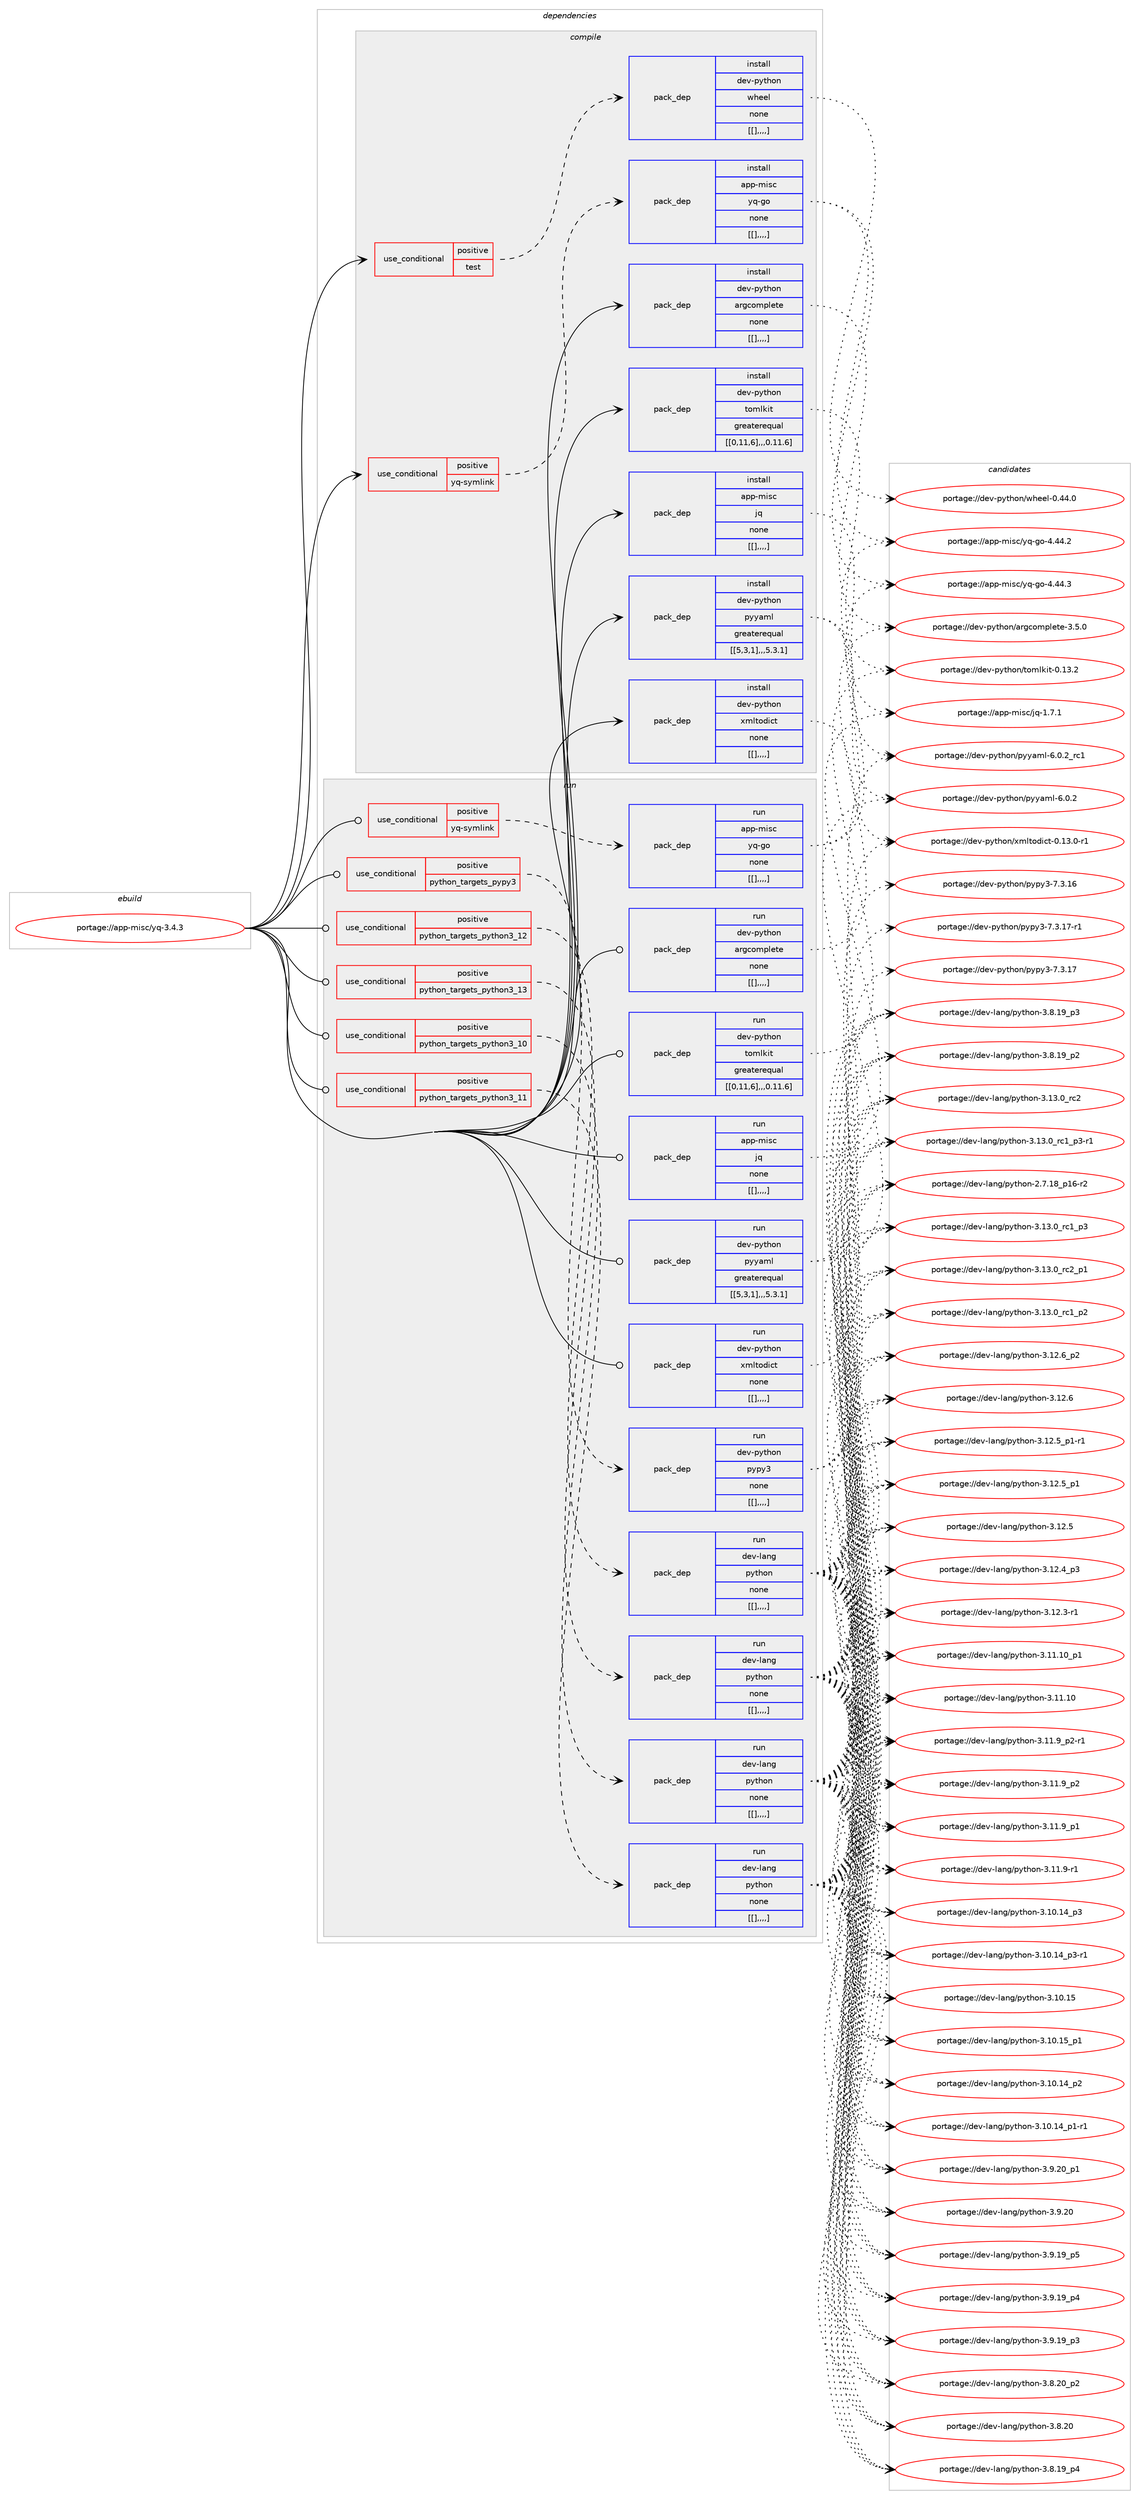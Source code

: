 digraph prolog {

# *************
# Graph options
# *************

newrank=true;
concentrate=true;
compound=true;
graph [rankdir=LR,fontname=Helvetica,fontsize=10,ranksep=1.5];#, ranksep=2.5, nodesep=0.2];
edge  [arrowhead=vee];
node  [fontname=Helvetica,fontsize=10];

# **********
# The ebuild
# **********

subgraph cluster_leftcol {
color=gray;
label=<<i>ebuild</i>>;
id [label="portage://app-misc/yq-3.4.3", color=red, width=4, href="../app-misc/yq-3.4.3.svg"];
}

# ****************
# The dependencies
# ****************

subgraph cluster_midcol {
color=gray;
label=<<i>dependencies</i>>;
subgraph cluster_compile {
fillcolor="#eeeeee";
style=filled;
label=<<i>compile</i>>;
subgraph cond13272 {
dependency45306 [label=<<TABLE BORDER="0" CELLBORDER="1" CELLSPACING="0" CELLPADDING="4"><TR><TD ROWSPAN="3" CELLPADDING="10">use_conditional</TD></TR><TR><TD>positive</TD></TR><TR><TD>test</TD></TR></TABLE>>, shape=none, color=red];
subgraph pack31626 {
dependency45307 [label=<<TABLE BORDER="0" CELLBORDER="1" CELLSPACING="0" CELLPADDING="4" WIDTH="220"><TR><TD ROWSPAN="6" CELLPADDING="30">pack_dep</TD></TR><TR><TD WIDTH="110">install</TD></TR><TR><TD>dev-python</TD></TR><TR><TD>wheel</TD></TR><TR><TD>none</TD></TR><TR><TD>[[],,,,]</TD></TR></TABLE>>, shape=none, color=blue];
}
dependency45306:e -> dependency45307:w [weight=20,style="dashed",arrowhead="vee"];
}
id:e -> dependency45306:w [weight=20,style="solid",arrowhead="vee"];
subgraph cond13273 {
dependency45308 [label=<<TABLE BORDER="0" CELLBORDER="1" CELLSPACING="0" CELLPADDING="4"><TR><TD ROWSPAN="3" CELLPADDING="10">use_conditional</TD></TR><TR><TD>positive</TD></TR><TR><TD>yq-symlink</TD></TR></TABLE>>, shape=none, color=red];
subgraph pack31627 {
dependency45309 [label=<<TABLE BORDER="0" CELLBORDER="1" CELLSPACING="0" CELLPADDING="4" WIDTH="220"><TR><TD ROWSPAN="6" CELLPADDING="30">pack_dep</TD></TR><TR><TD WIDTH="110">install</TD></TR><TR><TD>app-misc</TD></TR><TR><TD>yq-go</TD></TR><TR><TD>none</TD></TR><TR><TD>[[],,,,]</TD></TR></TABLE>>, shape=none, color=blue];
}
dependency45308:e -> dependency45309:w [weight=20,style="dashed",arrowhead="vee"];
}
id:e -> dependency45308:w [weight=20,style="solid",arrowhead="vee"];
subgraph pack31628 {
dependency45310 [label=<<TABLE BORDER="0" CELLBORDER="1" CELLSPACING="0" CELLPADDING="4" WIDTH="220"><TR><TD ROWSPAN="6" CELLPADDING="30">pack_dep</TD></TR><TR><TD WIDTH="110">install</TD></TR><TR><TD>app-misc</TD></TR><TR><TD>jq</TD></TR><TR><TD>none</TD></TR><TR><TD>[[],,,,]</TD></TR></TABLE>>, shape=none, color=blue];
}
id:e -> dependency45310:w [weight=20,style="solid",arrowhead="vee"];
subgraph pack31629 {
dependency45311 [label=<<TABLE BORDER="0" CELLBORDER="1" CELLSPACING="0" CELLPADDING="4" WIDTH="220"><TR><TD ROWSPAN="6" CELLPADDING="30">pack_dep</TD></TR><TR><TD WIDTH="110">install</TD></TR><TR><TD>dev-python</TD></TR><TR><TD>argcomplete</TD></TR><TR><TD>none</TD></TR><TR><TD>[[],,,,]</TD></TR></TABLE>>, shape=none, color=blue];
}
id:e -> dependency45311:w [weight=20,style="solid",arrowhead="vee"];
subgraph pack31630 {
dependency45312 [label=<<TABLE BORDER="0" CELLBORDER="1" CELLSPACING="0" CELLPADDING="4" WIDTH="220"><TR><TD ROWSPAN="6" CELLPADDING="30">pack_dep</TD></TR><TR><TD WIDTH="110">install</TD></TR><TR><TD>dev-python</TD></TR><TR><TD>pyyaml</TD></TR><TR><TD>greaterequal</TD></TR><TR><TD>[[5,3,1],,,5.3.1]</TD></TR></TABLE>>, shape=none, color=blue];
}
id:e -> dependency45312:w [weight=20,style="solid",arrowhead="vee"];
subgraph pack31631 {
dependency45313 [label=<<TABLE BORDER="0" CELLBORDER="1" CELLSPACING="0" CELLPADDING="4" WIDTH="220"><TR><TD ROWSPAN="6" CELLPADDING="30">pack_dep</TD></TR><TR><TD WIDTH="110">install</TD></TR><TR><TD>dev-python</TD></TR><TR><TD>tomlkit</TD></TR><TR><TD>greaterequal</TD></TR><TR><TD>[[0,11,6],,,0.11.6]</TD></TR></TABLE>>, shape=none, color=blue];
}
id:e -> dependency45313:w [weight=20,style="solid",arrowhead="vee"];
subgraph pack31632 {
dependency45314 [label=<<TABLE BORDER="0" CELLBORDER="1" CELLSPACING="0" CELLPADDING="4" WIDTH="220"><TR><TD ROWSPAN="6" CELLPADDING="30">pack_dep</TD></TR><TR><TD WIDTH="110">install</TD></TR><TR><TD>dev-python</TD></TR><TR><TD>xmltodict</TD></TR><TR><TD>none</TD></TR><TR><TD>[[],,,,]</TD></TR></TABLE>>, shape=none, color=blue];
}
id:e -> dependency45314:w [weight=20,style="solid",arrowhead="vee"];
}
subgraph cluster_compileandrun {
fillcolor="#eeeeee";
style=filled;
label=<<i>compile and run</i>>;
}
subgraph cluster_run {
fillcolor="#eeeeee";
style=filled;
label=<<i>run</i>>;
subgraph cond13274 {
dependency45315 [label=<<TABLE BORDER="0" CELLBORDER="1" CELLSPACING="0" CELLPADDING="4"><TR><TD ROWSPAN="3" CELLPADDING="10">use_conditional</TD></TR><TR><TD>positive</TD></TR><TR><TD>python_targets_pypy3</TD></TR></TABLE>>, shape=none, color=red];
subgraph pack31633 {
dependency45316 [label=<<TABLE BORDER="0" CELLBORDER="1" CELLSPACING="0" CELLPADDING="4" WIDTH="220"><TR><TD ROWSPAN="6" CELLPADDING="30">pack_dep</TD></TR><TR><TD WIDTH="110">run</TD></TR><TR><TD>dev-python</TD></TR><TR><TD>pypy3</TD></TR><TR><TD>none</TD></TR><TR><TD>[[],,,,]</TD></TR></TABLE>>, shape=none, color=blue];
}
dependency45315:e -> dependency45316:w [weight=20,style="dashed",arrowhead="vee"];
}
id:e -> dependency45315:w [weight=20,style="solid",arrowhead="odot"];
subgraph cond13275 {
dependency45317 [label=<<TABLE BORDER="0" CELLBORDER="1" CELLSPACING="0" CELLPADDING="4"><TR><TD ROWSPAN="3" CELLPADDING="10">use_conditional</TD></TR><TR><TD>positive</TD></TR><TR><TD>python_targets_python3_10</TD></TR></TABLE>>, shape=none, color=red];
subgraph pack31634 {
dependency45318 [label=<<TABLE BORDER="0" CELLBORDER="1" CELLSPACING="0" CELLPADDING="4" WIDTH="220"><TR><TD ROWSPAN="6" CELLPADDING="30">pack_dep</TD></TR><TR><TD WIDTH="110">run</TD></TR><TR><TD>dev-lang</TD></TR><TR><TD>python</TD></TR><TR><TD>none</TD></TR><TR><TD>[[],,,,]</TD></TR></TABLE>>, shape=none, color=blue];
}
dependency45317:e -> dependency45318:w [weight=20,style="dashed",arrowhead="vee"];
}
id:e -> dependency45317:w [weight=20,style="solid",arrowhead="odot"];
subgraph cond13276 {
dependency45319 [label=<<TABLE BORDER="0" CELLBORDER="1" CELLSPACING="0" CELLPADDING="4"><TR><TD ROWSPAN="3" CELLPADDING="10">use_conditional</TD></TR><TR><TD>positive</TD></TR><TR><TD>python_targets_python3_11</TD></TR></TABLE>>, shape=none, color=red];
subgraph pack31635 {
dependency45320 [label=<<TABLE BORDER="0" CELLBORDER="1" CELLSPACING="0" CELLPADDING="4" WIDTH="220"><TR><TD ROWSPAN="6" CELLPADDING="30">pack_dep</TD></TR><TR><TD WIDTH="110">run</TD></TR><TR><TD>dev-lang</TD></TR><TR><TD>python</TD></TR><TR><TD>none</TD></TR><TR><TD>[[],,,,]</TD></TR></TABLE>>, shape=none, color=blue];
}
dependency45319:e -> dependency45320:w [weight=20,style="dashed",arrowhead="vee"];
}
id:e -> dependency45319:w [weight=20,style="solid",arrowhead="odot"];
subgraph cond13277 {
dependency45321 [label=<<TABLE BORDER="0" CELLBORDER="1" CELLSPACING="0" CELLPADDING="4"><TR><TD ROWSPAN="3" CELLPADDING="10">use_conditional</TD></TR><TR><TD>positive</TD></TR><TR><TD>python_targets_python3_12</TD></TR></TABLE>>, shape=none, color=red];
subgraph pack31636 {
dependency45322 [label=<<TABLE BORDER="0" CELLBORDER="1" CELLSPACING="0" CELLPADDING="4" WIDTH="220"><TR><TD ROWSPAN="6" CELLPADDING="30">pack_dep</TD></TR><TR><TD WIDTH="110">run</TD></TR><TR><TD>dev-lang</TD></TR><TR><TD>python</TD></TR><TR><TD>none</TD></TR><TR><TD>[[],,,,]</TD></TR></TABLE>>, shape=none, color=blue];
}
dependency45321:e -> dependency45322:w [weight=20,style="dashed",arrowhead="vee"];
}
id:e -> dependency45321:w [weight=20,style="solid",arrowhead="odot"];
subgraph cond13278 {
dependency45323 [label=<<TABLE BORDER="0" CELLBORDER="1" CELLSPACING="0" CELLPADDING="4"><TR><TD ROWSPAN="3" CELLPADDING="10">use_conditional</TD></TR><TR><TD>positive</TD></TR><TR><TD>python_targets_python3_13</TD></TR></TABLE>>, shape=none, color=red];
subgraph pack31637 {
dependency45324 [label=<<TABLE BORDER="0" CELLBORDER="1" CELLSPACING="0" CELLPADDING="4" WIDTH="220"><TR><TD ROWSPAN="6" CELLPADDING="30">pack_dep</TD></TR><TR><TD WIDTH="110">run</TD></TR><TR><TD>dev-lang</TD></TR><TR><TD>python</TD></TR><TR><TD>none</TD></TR><TR><TD>[[],,,,]</TD></TR></TABLE>>, shape=none, color=blue];
}
dependency45323:e -> dependency45324:w [weight=20,style="dashed",arrowhead="vee"];
}
id:e -> dependency45323:w [weight=20,style="solid",arrowhead="odot"];
subgraph cond13279 {
dependency45325 [label=<<TABLE BORDER="0" CELLBORDER="1" CELLSPACING="0" CELLPADDING="4"><TR><TD ROWSPAN="3" CELLPADDING="10">use_conditional</TD></TR><TR><TD>positive</TD></TR><TR><TD>yq-symlink</TD></TR></TABLE>>, shape=none, color=red];
subgraph pack31638 {
dependency45326 [label=<<TABLE BORDER="0" CELLBORDER="1" CELLSPACING="0" CELLPADDING="4" WIDTH="220"><TR><TD ROWSPAN="6" CELLPADDING="30">pack_dep</TD></TR><TR><TD WIDTH="110">run</TD></TR><TR><TD>app-misc</TD></TR><TR><TD>yq-go</TD></TR><TR><TD>none</TD></TR><TR><TD>[[],,,,]</TD></TR></TABLE>>, shape=none, color=blue];
}
dependency45325:e -> dependency45326:w [weight=20,style="dashed",arrowhead="vee"];
}
id:e -> dependency45325:w [weight=20,style="solid",arrowhead="odot"];
subgraph pack31639 {
dependency45327 [label=<<TABLE BORDER="0" CELLBORDER="1" CELLSPACING="0" CELLPADDING="4" WIDTH="220"><TR><TD ROWSPAN="6" CELLPADDING="30">pack_dep</TD></TR><TR><TD WIDTH="110">run</TD></TR><TR><TD>app-misc</TD></TR><TR><TD>jq</TD></TR><TR><TD>none</TD></TR><TR><TD>[[],,,,]</TD></TR></TABLE>>, shape=none, color=blue];
}
id:e -> dependency45327:w [weight=20,style="solid",arrowhead="odot"];
subgraph pack31640 {
dependency45328 [label=<<TABLE BORDER="0" CELLBORDER="1" CELLSPACING="0" CELLPADDING="4" WIDTH="220"><TR><TD ROWSPAN="6" CELLPADDING="30">pack_dep</TD></TR><TR><TD WIDTH="110">run</TD></TR><TR><TD>dev-python</TD></TR><TR><TD>argcomplete</TD></TR><TR><TD>none</TD></TR><TR><TD>[[],,,,]</TD></TR></TABLE>>, shape=none, color=blue];
}
id:e -> dependency45328:w [weight=20,style="solid",arrowhead="odot"];
subgraph pack31641 {
dependency45329 [label=<<TABLE BORDER="0" CELLBORDER="1" CELLSPACING="0" CELLPADDING="4" WIDTH="220"><TR><TD ROWSPAN="6" CELLPADDING="30">pack_dep</TD></TR><TR><TD WIDTH="110">run</TD></TR><TR><TD>dev-python</TD></TR><TR><TD>pyyaml</TD></TR><TR><TD>greaterequal</TD></TR><TR><TD>[[5,3,1],,,5.3.1]</TD></TR></TABLE>>, shape=none, color=blue];
}
id:e -> dependency45329:w [weight=20,style="solid",arrowhead="odot"];
subgraph pack31642 {
dependency45330 [label=<<TABLE BORDER="0" CELLBORDER="1" CELLSPACING="0" CELLPADDING="4" WIDTH="220"><TR><TD ROWSPAN="6" CELLPADDING="30">pack_dep</TD></TR><TR><TD WIDTH="110">run</TD></TR><TR><TD>dev-python</TD></TR><TR><TD>tomlkit</TD></TR><TR><TD>greaterequal</TD></TR><TR><TD>[[0,11,6],,,0.11.6]</TD></TR></TABLE>>, shape=none, color=blue];
}
id:e -> dependency45330:w [weight=20,style="solid",arrowhead="odot"];
subgraph pack31643 {
dependency45331 [label=<<TABLE BORDER="0" CELLBORDER="1" CELLSPACING="0" CELLPADDING="4" WIDTH="220"><TR><TD ROWSPAN="6" CELLPADDING="30">pack_dep</TD></TR><TR><TD WIDTH="110">run</TD></TR><TR><TD>dev-python</TD></TR><TR><TD>xmltodict</TD></TR><TR><TD>none</TD></TR><TR><TD>[[],,,,]</TD></TR></TABLE>>, shape=none, color=blue];
}
id:e -> dependency45331:w [weight=20,style="solid",arrowhead="odot"];
}
}

# **************
# The candidates
# **************

subgraph cluster_choices {
rank=same;
color=gray;
label=<<i>candidates</i>>;

subgraph choice31626 {
color=black;
nodesep=1;
choice100101118451121211161041111104711910410110110845484652524648 [label="portage://dev-python/wheel-0.44.0", color=red, width=4,href="../dev-python/wheel-0.44.0.svg"];
dependency45307:e -> choice100101118451121211161041111104711910410110110845484652524648:w [style=dotted,weight="100"];
}
subgraph choice31627 {
color=black;
nodesep=1;
choice971121124510910511599471211134510311145524652524651 [label="portage://app-misc/yq-go-4.44.3", color=red, width=4,href="../app-misc/yq-go-4.44.3.svg"];
choice971121124510910511599471211134510311145524652524650 [label="portage://app-misc/yq-go-4.44.2", color=red, width=4,href="../app-misc/yq-go-4.44.2.svg"];
dependency45309:e -> choice971121124510910511599471211134510311145524652524651:w [style=dotted,weight="100"];
dependency45309:e -> choice971121124510910511599471211134510311145524652524650:w [style=dotted,weight="100"];
}
subgraph choice31628 {
color=black;
nodesep=1;
choice97112112451091051159947106113454946554649 [label="portage://app-misc/jq-1.7.1", color=red, width=4,href="../app-misc/jq-1.7.1.svg"];
dependency45310:e -> choice97112112451091051159947106113454946554649:w [style=dotted,weight="100"];
}
subgraph choice31629 {
color=black;
nodesep=1;
choice10010111845112121116104111110479711410399111109112108101116101455146534648 [label="portage://dev-python/argcomplete-3.5.0", color=red, width=4,href="../dev-python/argcomplete-3.5.0.svg"];
dependency45311:e -> choice10010111845112121116104111110479711410399111109112108101116101455146534648:w [style=dotted,weight="100"];
}
subgraph choice31630 {
color=black;
nodesep=1;
choice100101118451121211161041111104711212112197109108455446484650951149949 [label="portage://dev-python/pyyaml-6.0.2_rc1", color=red, width=4,href="../dev-python/pyyaml-6.0.2_rc1.svg"];
choice100101118451121211161041111104711212112197109108455446484650 [label="portage://dev-python/pyyaml-6.0.2", color=red, width=4,href="../dev-python/pyyaml-6.0.2.svg"];
dependency45312:e -> choice100101118451121211161041111104711212112197109108455446484650951149949:w [style=dotted,weight="100"];
dependency45312:e -> choice100101118451121211161041111104711212112197109108455446484650:w [style=dotted,weight="100"];
}
subgraph choice31631 {
color=black;
nodesep=1;
choice100101118451121211161041111104711611110910810710511645484649514650 [label="portage://dev-python/tomlkit-0.13.2", color=red, width=4,href="../dev-python/tomlkit-0.13.2.svg"];
dependency45313:e -> choice100101118451121211161041111104711611110910810710511645484649514650:w [style=dotted,weight="100"];
}
subgraph choice31632 {
color=black;
nodesep=1;
choice100101118451121211161041111104712010910811611110010599116454846495146484511449 [label="portage://dev-python/xmltodict-0.13.0-r1", color=red, width=4,href="../dev-python/xmltodict-0.13.0-r1.svg"];
dependency45314:e -> choice100101118451121211161041111104712010910811611110010599116454846495146484511449:w [style=dotted,weight="100"];
}
subgraph choice31633 {
color=black;
nodesep=1;
choice100101118451121211161041111104711212111212151455546514649554511449 [label="portage://dev-python/pypy3-7.3.17-r1", color=red, width=4,href="../dev-python/pypy3-7.3.17-r1.svg"];
choice10010111845112121116104111110471121211121215145554651464955 [label="portage://dev-python/pypy3-7.3.17", color=red, width=4,href="../dev-python/pypy3-7.3.17.svg"];
choice10010111845112121116104111110471121211121215145554651464954 [label="portage://dev-python/pypy3-7.3.16", color=red, width=4,href="../dev-python/pypy3-7.3.16.svg"];
dependency45316:e -> choice100101118451121211161041111104711212111212151455546514649554511449:w [style=dotted,weight="100"];
dependency45316:e -> choice10010111845112121116104111110471121211121215145554651464955:w [style=dotted,weight="100"];
dependency45316:e -> choice10010111845112121116104111110471121211121215145554651464954:w [style=dotted,weight="100"];
}
subgraph choice31634 {
color=black;
nodesep=1;
choice100101118451089711010347112121116104111110455146495146489511499509511249 [label="portage://dev-lang/python-3.13.0_rc2_p1", color=red, width=4,href="../dev-lang/python-3.13.0_rc2_p1.svg"];
choice10010111845108971101034711212111610411111045514649514648951149950 [label="portage://dev-lang/python-3.13.0_rc2", color=red, width=4,href="../dev-lang/python-3.13.0_rc2.svg"];
choice1001011184510897110103471121211161041111104551464951464895114994995112514511449 [label="portage://dev-lang/python-3.13.0_rc1_p3-r1", color=red, width=4,href="../dev-lang/python-3.13.0_rc1_p3-r1.svg"];
choice100101118451089711010347112121116104111110455146495146489511499499511251 [label="portage://dev-lang/python-3.13.0_rc1_p3", color=red, width=4,href="../dev-lang/python-3.13.0_rc1_p3.svg"];
choice100101118451089711010347112121116104111110455146495146489511499499511250 [label="portage://dev-lang/python-3.13.0_rc1_p2", color=red, width=4,href="../dev-lang/python-3.13.0_rc1_p2.svg"];
choice100101118451089711010347112121116104111110455146495046549511250 [label="portage://dev-lang/python-3.12.6_p2", color=red, width=4,href="../dev-lang/python-3.12.6_p2.svg"];
choice10010111845108971101034711212111610411111045514649504654 [label="portage://dev-lang/python-3.12.6", color=red, width=4,href="../dev-lang/python-3.12.6.svg"];
choice1001011184510897110103471121211161041111104551464950465395112494511449 [label="portage://dev-lang/python-3.12.5_p1-r1", color=red, width=4,href="../dev-lang/python-3.12.5_p1-r1.svg"];
choice100101118451089711010347112121116104111110455146495046539511249 [label="portage://dev-lang/python-3.12.5_p1", color=red, width=4,href="../dev-lang/python-3.12.5_p1.svg"];
choice10010111845108971101034711212111610411111045514649504653 [label="portage://dev-lang/python-3.12.5", color=red, width=4,href="../dev-lang/python-3.12.5.svg"];
choice100101118451089711010347112121116104111110455146495046529511251 [label="portage://dev-lang/python-3.12.4_p3", color=red, width=4,href="../dev-lang/python-3.12.4_p3.svg"];
choice100101118451089711010347112121116104111110455146495046514511449 [label="portage://dev-lang/python-3.12.3-r1", color=red, width=4,href="../dev-lang/python-3.12.3-r1.svg"];
choice10010111845108971101034711212111610411111045514649494649489511249 [label="portage://dev-lang/python-3.11.10_p1", color=red, width=4,href="../dev-lang/python-3.11.10_p1.svg"];
choice1001011184510897110103471121211161041111104551464949464948 [label="portage://dev-lang/python-3.11.10", color=red, width=4,href="../dev-lang/python-3.11.10.svg"];
choice1001011184510897110103471121211161041111104551464949465795112504511449 [label="portage://dev-lang/python-3.11.9_p2-r1", color=red, width=4,href="../dev-lang/python-3.11.9_p2-r1.svg"];
choice100101118451089711010347112121116104111110455146494946579511250 [label="portage://dev-lang/python-3.11.9_p2", color=red, width=4,href="../dev-lang/python-3.11.9_p2.svg"];
choice100101118451089711010347112121116104111110455146494946579511249 [label="portage://dev-lang/python-3.11.9_p1", color=red, width=4,href="../dev-lang/python-3.11.9_p1.svg"];
choice100101118451089711010347112121116104111110455146494946574511449 [label="portage://dev-lang/python-3.11.9-r1", color=red, width=4,href="../dev-lang/python-3.11.9-r1.svg"];
choice10010111845108971101034711212111610411111045514649484649539511249 [label="portage://dev-lang/python-3.10.15_p1", color=red, width=4,href="../dev-lang/python-3.10.15_p1.svg"];
choice1001011184510897110103471121211161041111104551464948464953 [label="portage://dev-lang/python-3.10.15", color=red, width=4,href="../dev-lang/python-3.10.15.svg"];
choice100101118451089711010347112121116104111110455146494846495295112514511449 [label="portage://dev-lang/python-3.10.14_p3-r1", color=red, width=4,href="../dev-lang/python-3.10.14_p3-r1.svg"];
choice10010111845108971101034711212111610411111045514649484649529511251 [label="portage://dev-lang/python-3.10.14_p3", color=red, width=4,href="../dev-lang/python-3.10.14_p3.svg"];
choice10010111845108971101034711212111610411111045514649484649529511250 [label="portage://dev-lang/python-3.10.14_p2", color=red, width=4,href="../dev-lang/python-3.10.14_p2.svg"];
choice100101118451089711010347112121116104111110455146494846495295112494511449 [label="portage://dev-lang/python-3.10.14_p1-r1", color=red, width=4,href="../dev-lang/python-3.10.14_p1-r1.svg"];
choice100101118451089711010347112121116104111110455146574650489511249 [label="portage://dev-lang/python-3.9.20_p1", color=red, width=4,href="../dev-lang/python-3.9.20_p1.svg"];
choice10010111845108971101034711212111610411111045514657465048 [label="portage://dev-lang/python-3.9.20", color=red, width=4,href="../dev-lang/python-3.9.20.svg"];
choice100101118451089711010347112121116104111110455146574649579511253 [label="portage://dev-lang/python-3.9.19_p5", color=red, width=4,href="../dev-lang/python-3.9.19_p5.svg"];
choice100101118451089711010347112121116104111110455146574649579511252 [label="portage://dev-lang/python-3.9.19_p4", color=red, width=4,href="../dev-lang/python-3.9.19_p4.svg"];
choice100101118451089711010347112121116104111110455146574649579511251 [label="portage://dev-lang/python-3.9.19_p3", color=red, width=4,href="../dev-lang/python-3.9.19_p3.svg"];
choice100101118451089711010347112121116104111110455146564650489511250 [label="portage://dev-lang/python-3.8.20_p2", color=red, width=4,href="../dev-lang/python-3.8.20_p2.svg"];
choice10010111845108971101034711212111610411111045514656465048 [label="portage://dev-lang/python-3.8.20", color=red, width=4,href="../dev-lang/python-3.8.20.svg"];
choice100101118451089711010347112121116104111110455146564649579511252 [label="portage://dev-lang/python-3.8.19_p4", color=red, width=4,href="../dev-lang/python-3.8.19_p4.svg"];
choice100101118451089711010347112121116104111110455146564649579511251 [label="portage://dev-lang/python-3.8.19_p3", color=red, width=4,href="../dev-lang/python-3.8.19_p3.svg"];
choice100101118451089711010347112121116104111110455146564649579511250 [label="portage://dev-lang/python-3.8.19_p2", color=red, width=4,href="../dev-lang/python-3.8.19_p2.svg"];
choice100101118451089711010347112121116104111110455046554649569511249544511450 [label="portage://dev-lang/python-2.7.18_p16-r2", color=red, width=4,href="../dev-lang/python-2.7.18_p16-r2.svg"];
dependency45318:e -> choice100101118451089711010347112121116104111110455146495146489511499509511249:w [style=dotted,weight="100"];
dependency45318:e -> choice10010111845108971101034711212111610411111045514649514648951149950:w [style=dotted,weight="100"];
dependency45318:e -> choice1001011184510897110103471121211161041111104551464951464895114994995112514511449:w [style=dotted,weight="100"];
dependency45318:e -> choice100101118451089711010347112121116104111110455146495146489511499499511251:w [style=dotted,weight="100"];
dependency45318:e -> choice100101118451089711010347112121116104111110455146495146489511499499511250:w [style=dotted,weight="100"];
dependency45318:e -> choice100101118451089711010347112121116104111110455146495046549511250:w [style=dotted,weight="100"];
dependency45318:e -> choice10010111845108971101034711212111610411111045514649504654:w [style=dotted,weight="100"];
dependency45318:e -> choice1001011184510897110103471121211161041111104551464950465395112494511449:w [style=dotted,weight="100"];
dependency45318:e -> choice100101118451089711010347112121116104111110455146495046539511249:w [style=dotted,weight="100"];
dependency45318:e -> choice10010111845108971101034711212111610411111045514649504653:w [style=dotted,weight="100"];
dependency45318:e -> choice100101118451089711010347112121116104111110455146495046529511251:w [style=dotted,weight="100"];
dependency45318:e -> choice100101118451089711010347112121116104111110455146495046514511449:w [style=dotted,weight="100"];
dependency45318:e -> choice10010111845108971101034711212111610411111045514649494649489511249:w [style=dotted,weight="100"];
dependency45318:e -> choice1001011184510897110103471121211161041111104551464949464948:w [style=dotted,weight="100"];
dependency45318:e -> choice1001011184510897110103471121211161041111104551464949465795112504511449:w [style=dotted,weight="100"];
dependency45318:e -> choice100101118451089711010347112121116104111110455146494946579511250:w [style=dotted,weight="100"];
dependency45318:e -> choice100101118451089711010347112121116104111110455146494946579511249:w [style=dotted,weight="100"];
dependency45318:e -> choice100101118451089711010347112121116104111110455146494946574511449:w [style=dotted,weight="100"];
dependency45318:e -> choice10010111845108971101034711212111610411111045514649484649539511249:w [style=dotted,weight="100"];
dependency45318:e -> choice1001011184510897110103471121211161041111104551464948464953:w [style=dotted,weight="100"];
dependency45318:e -> choice100101118451089711010347112121116104111110455146494846495295112514511449:w [style=dotted,weight="100"];
dependency45318:e -> choice10010111845108971101034711212111610411111045514649484649529511251:w [style=dotted,weight="100"];
dependency45318:e -> choice10010111845108971101034711212111610411111045514649484649529511250:w [style=dotted,weight="100"];
dependency45318:e -> choice100101118451089711010347112121116104111110455146494846495295112494511449:w [style=dotted,weight="100"];
dependency45318:e -> choice100101118451089711010347112121116104111110455146574650489511249:w [style=dotted,weight="100"];
dependency45318:e -> choice10010111845108971101034711212111610411111045514657465048:w [style=dotted,weight="100"];
dependency45318:e -> choice100101118451089711010347112121116104111110455146574649579511253:w [style=dotted,weight="100"];
dependency45318:e -> choice100101118451089711010347112121116104111110455146574649579511252:w [style=dotted,weight="100"];
dependency45318:e -> choice100101118451089711010347112121116104111110455146574649579511251:w [style=dotted,weight="100"];
dependency45318:e -> choice100101118451089711010347112121116104111110455146564650489511250:w [style=dotted,weight="100"];
dependency45318:e -> choice10010111845108971101034711212111610411111045514656465048:w [style=dotted,weight="100"];
dependency45318:e -> choice100101118451089711010347112121116104111110455146564649579511252:w [style=dotted,weight="100"];
dependency45318:e -> choice100101118451089711010347112121116104111110455146564649579511251:w [style=dotted,weight="100"];
dependency45318:e -> choice100101118451089711010347112121116104111110455146564649579511250:w [style=dotted,weight="100"];
dependency45318:e -> choice100101118451089711010347112121116104111110455046554649569511249544511450:w [style=dotted,weight="100"];
}
subgraph choice31635 {
color=black;
nodesep=1;
choice100101118451089711010347112121116104111110455146495146489511499509511249 [label="portage://dev-lang/python-3.13.0_rc2_p1", color=red, width=4,href="../dev-lang/python-3.13.0_rc2_p1.svg"];
choice10010111845108971101034711212111610411111045514649514648951149950 [label="portage://dev-lang/python-3.13.0_rc2", color=red, width=4,href="../dev-lang/python-3.13.0_rc2.svg"];
choice1001011184510897110103471121211161041111104551464951464895114994995112514511449 [label="portage://dev-lang/python-3.13.0_rc1_p3-r1", color=red, width=4,href="../dev-lang/python-3.13.0_rc1_p3-r1.svg"];
choice100101118451089711010347112121116104111110455146495146489511499499511251 [label="portage://dev-lang/python-3.13.0_rc1_p3", color=red, width=4,href="../dev-lang/python-3.13.0_rc1_p3.svg"];
choice100101118451089711010347112121116104111110455146495146489511499499511250 [label="portage://dev-lang/python-3.13.0_rc1_p2", color=red, width=4,href="../dev-lang/python-3.13.0_rc1_p2.svg"];
choice100101118451089711010347112121116104111110455146495046549511250 [label="portage://dev-lang/python-3.12.6_p2", color=red, width=4,href="../dev-lang/python-3.12.6_p2.svg"];
choice10010111845108971101034711212111610411111045514649504654 [label="portage://dev-lang/python-3.12.6", color=red, width=4,href="../dev-lang/python-3.12.6.svg"];
choice1001011184510897110103471121211161041111104551464950465395112494511449 [label="portage://dev-lang/python-3.12.5_p1-r1", color=red, width=4,href="../dev-lang/python-3.12.5_p1-r1.svg"];
choice100101118451089711010347112121116104111110455146495046539511249 [label="portage://dev-lang/python-3.12.5_p1", color=red, width=4,href="../dev-lang/python-3.12.5_p1.svg"];
choice10010111845108971101034711212111610411111045514649504653 [label="portage://dev-lang/python-3.12.5", color=red, width=4,href="../dev-lang/python-3.12.5.svg"];
choice100101118451089711010347112121116104111110455146495046529511251 [label="portage://dev-lang/python-3.12.4_p3", color=red, width=4,href="../dev-lang/python-3.12.4_p3.svg"];
choice100101118451089711010347112121116104111110455146495046514511449 [label="portage://dev-lang/python-3.12.3-r1", color=red, width=4,href="../dev-lang/python-3.12.3-r1.svg"];
choice10010111845108971101034711212111610411111045514649494649489511249 [label="portage://dev-lang/python-3.11.10_p1", color=red, width=4,href="../dev-lang/python-3.11.10_p1.svg"];
choice1001011184510897110103471121211161041111104551464949464948 [label="portage://dev-lang/python-3.11.10", color=red, width=4,href="../dev-lang/python-3.11.10.svg"];
choice1001011184510897110103471121211161041111104551464949465795112504511449 [label="portage://dev-lang/python-3.11.9_p2-r1", color=red, width=4,href="../dev-lang/python-3.11.9_p2-r1.svg"];
choice100101118451089711010347112121116104111110455146494946579511250 [label="portage://dev-lang/python-3.11.9_p2", color=red, width=4,href="../dev-lang/python-3.11.9_p2.svg"];
choice100101118451089711010347112121116104111110455146494946579511249 [label="portage://dev-lang/python-3.11.9_p1", color=red, width=4,href="../dev-lang/python-3.11.9_p1.svg"];
choice100101118451089711010347112121116104111110455146494946574511449 [label="portage://dev-lang/python-3.11.9-r1", color=red, width=4,href="../dev-lang/python-3.11.9-r1.svg"];
choice10010111845108971101034711212111610411111045514649484649539511249 [label="portage://dev-lang/python-3.10.15_p1", color=red, width=4,href="../dev-lang/python-3.10.15_p1.svg"];
choice1001011184510897110103471121211161041111104551464948464953 [label="portage://dev-lang/python-3.10.15", color=red, width=4,href="../dev-lang/python-3.10.15.svg"];
choice100101118451089711010347112121116104111110455146494846495295112514511449 [label="portage://dev-lang/python-3.10.14_p3-r1", color=red, width=4,href="../dev-lang/python-3.10.14_p3-r1.svg"];
choice10010111845108971101034711212111610411111045514649484649529511251 [label="portage://dev-lang/python-3.10.14_p3", color=red, width=4,href="../dev-lang/python-3.10.14_p3.svg"];
choice10010111845108971101034711212111610411111045514649484649529511250 [label="portage://dev-lang/python-3.10.14_p2", color=red, width=4,href="../dev-lang/python-3.10.14_p2.svg"];
choice100101118451089711010347112121116104111110455146494846495295112494511449 [label="portage://dev-lang/python-3.10.14_p1-r1", color=red, width=4,href="../dev-lang/python-3.10.14_p1-r1.svg"];
choice100101118451089711010347112121116104111110455146574650489511249 [label="portage://dev-lang/python-3.9.20_p1", color=red, width=4,href="../dev-lang/python-3.9.20_p1.svg"];
choice10010111845108971101034711212111610411111045514657465048 [label="portage://dev-lang/python-3.9.20", color=red, width=4,href="../dev-lang/python-3.9.20.svg"];
choice100101118451089711010347112121116104111110455146574649579511253 [label="portage://dev-lang/python-3.9.19_p5", color=red, width=4,href="../dev-lang/python-3.9.19_p5.svg"];
choice100101118451089711010347112121116104111110455146574649579511252 [label="portage://dev-lang/python-3.9.19_p4", color=red, width=4,href="../dev-lang/python-3.9.19_p4.svg"];
choice100101118451089711010347112121116104111110455146574649579511251 [label="portage://dev-lang/python-3.9.19_p3", color=red, width=4,href="../dev-lang/python-3.9.19_p3.svg"];
choice100101118451089711010347112121116104111110455146564650489511250 [label="portage://dev-lang/python-3.8.20_p2", color=red, width=4,href="../dev-lang/python-3.8.20_p2.svg"];
choice10010111845108971101034711212111610411111045514656465048 [label="portage://dev-lang/python-3.8.20", color=red, width=4,href="../dev-lang/python-3.8.20.svg"];
choice100101118451089711010347112121116104111110455146564649579511252 [label="portage://dev-lang/python-3.8.19_p4", color=red, width=4,href="../dev-lang/python-3.8.19_p4.svg"];
choice100101118451089711010347112121116104111110455146564649579511251 [label="portage://dev-lang/python-3.8.19_p3", color=red, width=4,href="../dev-lang/python-3.8.19_p3.svg"];
choice100101118451089711010347112121116104111110455146564649579511250 [label="portage://dev-lang/python-3.8.19_p2", color=red, width=4,href="../dev-lang/python-3.8.19_p2.svg"];
choice100101118451089711010347112121116104111110455046554649569511249544511450 [label="portage://dev-lang/python-2.7.18_p16-r2", color=red, width=4,href="../dev-lang/python-2.7.18_p16-r2.svg"];
dependency45320:e -> choice100101118451089711010347112121116104111110455146495146489511499509511249:w [style=dotted,weight="100"];
dependency45320:e -> choice10010111845108971101034711212111610411111045514649514648951149950:w [style=dotted,weight="100"];
dependency45320:e -> choice1001011184510897110103471121211161041111104551464951464895114994995112514511449:w [style=dotted,weight="100"];
dependency45320:e -> choice100101118451089711010347112121116104111110455146495146489511499499511251:w [style=dotted,weight="100"];
dependency45320:e -> choice100101118451089711010347112121116104111110455146495146489511499499511250:w [style=dotted,weight="100"];
dependency45320:e -> choice100101118451089711010347112121116104111110455146495046549511250:w [style=dotted,weight="100"];
dependency45320:e -> choice10010111845108971101034711212111610411111045514649504654:w [style=dotted,weight="100"];
dependency45320:e -> choice1001011184510897110103471121211161041111104551464950465395112494511449:w [style=dotted,weight="100"];
dependency45320:e -> choice100101118451089711010347112121116104111110455146495046539511249:w [style=dotted,weight="100"];
dependency45320:e -> choice10010111845108971101034711212111610411111045514649504653:w [style=dotted,weight="100"];
dependency45320:e -> choice100101118451089711010347112121116104111110455146495046529511251:w [style=dotted,weight="100"];
dependency45320:e -> choice100101118451089711010347112121116104111110455146495046514511449:w [style=dotted,weight="100"];
dependency45320:e -> choice10010111845108971101034711212111610411111045514649494649489511249:w [style=dotted,weight="100"];
dependency45320:e -> choice1001011184510897110103471121211161041111104551464949464948:w [style=dotted,weight="100"];
dependency45320:e -> choice1001011184510897110103471121211161041111104551464949465795112504511449:w [style=dotted,weight="100"];
dependency45320:e -> choice100101118451089711010347112121116104111110455146494946579511250:w [style=dotted,weight="100"];
dependency45320:e -> choice100101118451089711010347112121116104111110455146494946579511249:w [style=dotted,weight="100"];
dependency45320:e -> choice100101118451089711010347112121116104111110455146494946574511449:w [style=dotted,weight="100"];
dependency45320:e -> choice10010111845108971101034711212111610411111045514649484649539511249:w [style=dotted,weight="100"];
dependency45320:e -> choice1001011184510897110103471121211161041111104551464948464953:w [style=dotted,weight="100"];
dependency45320:e -> choice100101118451089711010347112121116104111110455146494846495295112514511449:w [style=dotted,weight="100"];
dependency45320:e -> choice10010111845108971101034711212111610411111045514649484649529511251:w [style=dotted,weight="100"];
dependency45320:e -> choice10010111845108971101034711212111610411111045514649484649529511250:w [style=dotted,weight="100"];
dependency45320:e -> choice100101118451089711010347112121116104111110455146494846495295112494511449:w [style=dotted,weight="100"];
dependency45320:e -> choice100101118451089711010347112121116104111110455146574650489511249:w [style=dotted,weight="100"];
dependency45320:e -> choice10010111845108971101034711212111610411111045514657465048:w [style=dotted,weight="100"];
dependency45320:e -> choice100101118451089711010347112121116104111110455146574649579511253:w [style=dotted,weight="100"];
dependency45320:e -> choice100101118451089711010347112121116104111110455146574649579511252:w [style=dotted,weight="100"];
dependency45320:e -> choice100101118451089711010347112121116104111110455146574649579511251:w [style=dotted,weight="100"];
dependency45320:e -> choice100101118451089711010347112121116104111110455146564650489511250:w [style=dotted,weight="100"];
dependency45320:e -> choice10010111845108971101034711212111610411111045514656465048:w [style=dotted,weight="100"];
dependency45320:e -> choice100101118451089711010347112121116104111110455146564649579511252:w [style=dotted,weight="100"];
dependency45320:e -> choice100101118451089711010347112121116104111110455146564649579511251:w [style=dotted,weight="100"];
dependency45320:e -> choice100101118451089711010347112121116104111110455146564649579511250:w [style=dotted,weight="100"];
dependency45320:e -> choice100101118451089711010347112121116104111110455046554649569511249544511450:w [style=dotted,weight="100"];
}
subgraph choice31636 {
color=black;
nodesep=1;
choice100101118451089711010347112121116104111110455146495146489511499509511249 [label="portage://dev-lang/python-3.13.0_rc2_p1", color=red, width=4,href="../dev-lang/python-3.13.0_rc2_p1.svg"];
choice10010111845108971101034711212111610411111045514649514648951149950 [label="portage://dev-lang/python-3.13.0_rc2", color=red, width=4,href="../dev-lang/python-3.13.0_rc2.svg"];
choice1001011184510897110103471121211161041111104551464951464895114994995112514511449 [label="portage://dev-lang/python-3.13.0_rc1_p3-r1", color=red, width=4,href="../dev-lang/python-3.13.0_rc1_p3-r1.svg"];
choice100101118451089711010347112121116104111110455146495146489511499499511251 [label="portage://dev-lang/python-3.13.0_rc1_p3", color=red, width=4,href="../dev-lang/python-3.13.0_rc1_p3.svg"];
choice100101118451089711010347112121116104111110455146495146489511499499511250 [label="portage://dev-lang/python-3.13.0_rc1_p2", color=red, width=4,href="../dev-lang/python-3.13.0_rc1_p2.svg"];
choice100101118451089711010347112121116104111110455146495046549511250 [label="portage://dev-lang/python-3.12.6_p2", color=red, width=4,href="../dev-lang/python-3.12.6_p2.svg"];
choice10010111845108971101034711212111610411111045514649504654 [label="portage://dev-lang/python-3.12.6", color=red, width=4,href="../dev-lang/python-3.12.6.svg"];
choice1001011184510897110103471121211161041111104551464950465395112494511449 [label="portage://dev-lang/python-3.12.5_p1-r1", color=red, width=4,href="../dev-lang/python-3.12.5_p1-r1.svg"];
choice100101118451089711010347112121116104111110455146495046539511249 [label="portage://dev-lang/python-3.12.5_p1", color=red, width=4,href="../dev-lang/python-3.12.5_p1.svg"];
choice10010111845108971101034711212111610411111045514649504653 [label="portage://dev-lang/python-3.12.5", color=red, width=4,href="../dev-lang/python-3.12.5.svg"];
choice100101118451089711010347112121116104111110455146495046529511251 [label="portage://dev-lang/python-3.12.4_p3", color=red, width=4,href="../dev-lang/python-3.12.4_p3.svg"];
choice100101118451089711010347112121116104111110455146495046514511449 [label="portage://dev-lang/python-3.12.3-r1", color=red, width=4,href="../dev-lang/python-3.12.3-r1.svg"];
choice10010111845108971101034711212111610411111045514649494649489511249 [label="portage://dev-lang/python-3.11.10_p1", color=red, width=4,href="../dev-lang/python-3.11.10_p1.svg"];
choice1001011184510897110103471121211161041111104551464949464948 [label="portage://dev-lang/python-3.11.10", color=red, width=4,href="../dev-lang/python-3.11.10.svg"];
choice1001011184510897110103471121211161041111104551464949465795112504511449 [label="portage://dev-lang/python-3.11.9_p2-r1", color=red, width=4,href="../dev-lang/python-3.11.9_p2-r1.svg"];
choice100101118451089711010347112121116104111110455146494946579511250 [label="portage://dev-lang/python-3.11.9_p2", color=red, width=4,href="../dev-lang/python-3.11.9_p2.svg"];
choice100101118451089711010347112121116104111110455146494946579511249 [label="portage://dev-lang/python-3.11.9_p1", color=red, width=4,href="../dev-lang/python-3.11.9_p1.svg"];
choice100101118451089711010347112121116104111110455146494946574511449 [label="portage://dev-lang/python-3.11.9-r1", color=red, width=4,href="../dev-lang/python-3.11.9-r1.svg"];
choice10010111845108971101034711212111610411111045514649484649539511249 [label="portage://dev-lang/python-3.10.15_p1", color=red, width=4,href="../dev-lang/python-3.10.15_p1.svg"];
choice1001011184510897110103471121211161041111104551464948464953 [label="portage://dev-lang/python-3.10.15", color=red, width=4,href="../dev-lang/python-3.10.15.svg"];
choice100101118451089711010347112121116104111110455146494846495295112514511449 [label="portage://dev-lang/python-3.10.14_p3-r1", color=red, width=4,href="../dev-lang/python-3.10.14_p3-r1.svg"];
choice10010111845108971101034711212111610411111045514649484649529511251 [label="portage://dev-lang/python-3.10.14_p3", color=red, width=4,href="../dev-lang/python-3.10.14_p3.svg"];
choice10010111845108971101034711212111610411111045514649484649529511250 [label="portage://dev-lang/python-3.10.14_p2", color=red, width=4,href="../dev-lang/python-3.10.14_p2.svg"];
choice100101118451089711010347112121116104111110455146494846495295112494511449 [label="portage://dev-lang/python-3.10.14_p1-r1", color=red, width=4,href="../dev-lang/python-3.10.14_p1-r1.svg"];
choice100101118451089711010347112121116104111110455146574650489511249 [label="portage://dev-lang/python-3.9.20_p1", color=red, width=4,href="../dev-lang/python-3.9.20_p1.svg"];
choice10010111845108971101034711212111610411111045514657465048 [label="portage://dev-lang/python-3.9.20", color=red, width=4,href="../dev-lang/python-3.9.20.svg"];
choice100101118451089711010347112121116104111110455146574649579511253 [label="portage://dev-lang/python-3.9.19_p5", color=red, width=4,href="../dev-lang/python-3.9.19_p5.svg"];
choice100101118451089711010347112121116104111110455146574649579511252 [label="portage://dev-lang/python-3.9.19_p4", color=red, width=4,href="../dev-lang/python-3.9.19_p4.svg"];
choice100101118451089711010347112121116104111110455146574649579511251 [label="portage://dev-lang/python-3.9.19_p3", color=red, width=4,href="../dev-lang/python-3.9.19_p3.svg"];
choice100101118451089711010347112121116104111110455146564650489511250 [label="portage://dev-lang/python-3.8.20_p2", color=red, width=4,href="../dev-lang/python-3.8.20_p2.svg"];
choice10010111845108971101034711212111610411111045514656465048 [label="portage://dev-lang/python-3.8.20", color=red, width=4,href="../dev-lang/python-3.8.20.svg"];
choice100101118451089711010347112121116104111110455146564649579511252 [label="portage://dev-lang/python-3.8.19_p4", color=red, width=4,href="../dev-lang/python-3.8.19_p4.svg"];
choice100101118451089711010347112121116104111110455146564649579511251 [label="portage://dev-lang/python-3.8.19_p3", color=red, width=4,href="../dev-lang/python-3.8.19_p3.svg"];
choice100101118451089711010347112121116104111110455146564649579511250 [label="portage://dev-lang/python-3.8.19_p2", color=red, width=4,href="../dev-lang/python-3.8.19_p2.svg"];
choice100101118451089711010347112121116104111110455046554649569511249544511450 [label="portage://dev-lang/python-2.7.18_p16-r2", color=red, width=4,href="../dev-lang/python-2.7.18_p16-r2.svg"];
dependency45322:e -> choice100101118451089711010347112121116104111110455146495146489511499509511249:w [style=dotted,weight="100"];
dependency45322:e -> choice10010111845108971101034711212111610411111045514649514648951149950:w [style=dotted,weight="100"];
dependency45322:e -> choice1001011184510897110103471121211161041111104551464951464895114994995112514511449:w [style=dotted,weight="100"];
dependency45322:e -> choice100101118451089711010347112121116104111110455146495146489511499499511251:w [style=dotted,weight="100"];
dependency45322:e -> choice100101118451089711010347112121116104111110455146495146489511499499511250:w [style=dotted,weight="100"];
dependency45322:e -> choice100101118451089711010347112121116104111110455146495046549511250:w [style=dotted,weight="100"];
dependency45322:e -> choice10010111845108971101034711212111610411111045514649504654:w [style=dotted,weight="100"];
dependency45322:e -> choice1001011184510897110103471121211161041111104551464950465395112494511449:w [style=dotted,weight="100"];
dependency45322:e -> choice100101118451089711010347112121116104111110455146495046539511249:w [style=dotted,weight="100"];
dependency45322:e -> choice10010111845108971101034711212111610411111045514649504653:w [style=dotted,weight="100"];
dependency45322:e -> choice100101118451089711010347112121116104111110455146495046529511251:w [style=dotted,weight="100"];
dependency45322:e -> choice100101118451089711010347112121116104111110455146495046514511449:w [style=dotted,weight="100"];
dependency45322:e -> choice10010111845108971101034711212111610411111045514649494649489511249:w [style=dotted,weight="100"];
dependency45322:e -> choice1001011184510897110103471121211161041111104551464949464948:w [style=dotted,weight="100"];
dependency45322:e -> choice1001011184510897110103471121211161041111104551464949465795112504511449:w [style=dotted,weight="100"];
dependency45322:e -> choice100101118451089711010347112121116104111110455146494946579511250:w [style=dotted,weight="100"];
dependency45322:e -> choice100101118451089711010347112121116104111110455146494946579511249:w [style=dotted,weight="100"];
dependency45322:e -> choice100101118451089711010347112121116104111110455146494946574511449:w [style=dotted,weight="100"];
dependency45322:e -> choice10010111845108971101034711212111610411111045514649484649539511249:w [style=dotted,weight="100"];
dependency45322:e -> choice1001011184510897110103471121211161041111104551464948464953:w [style=dotted,weight="100"];
dependency45322:e -> choice100101118451089711010347112121116104111110455146494846495295112514511449:w [style=dotted,weight="100"];
dependency45322:e -> choice10010111845108971101034711212111610411111045514649484649529511251:w [style=dotted,weight="100"];
dependency45322:e -> choice10010111845108971101034711212111610411111045514649484649529511250:w [style=dotted,weight="100"];
dependency45322:e -> choice100101118451089711010347112121116104111110455146494846495295112494511449:w [style=dotted,weight="100"];
dependency45322:e -> choice100101118451089711010347112121116104111110455146574650489511249:w [style=dotted,weight="100"];
dependency45322:e -> choice10010111845108971101034711212111610411111045514657465048:w [style=dotted,weight="100"];
dependency45322:e -> choice100101118451089711010347112121116104111110455146574649579511253:w [style=dotted,weight="100"];
dependency45322:e -> choice100101118451089711010347112121116104111110455146574649579511252:w [style=dotted,weight="100"];
dependency45322:e -> choice100101118451089711010347112121116104111110455146574649579511251:w [style=dotted,weight="100"];
dependency45322:e -> choice100101118451089711010347112121116104111110455146564650489511250:w [style=dotted,weight="100"];
dependency45322:e -> choice10010111845108971101034711212111610411111045514656465048:w [style=dotted,weight="100"];
dependency45322:e -> choice100101118451089711010347112121116104111110455146564649579511252:w [style=dotted,weight="100"];
dependency45322:e -> choice100101118451089711010347112121116104111110455146564649579511251:w [style=dotted,weight="100"];
dependency45322:e -> choice100101118451089711010347112121116104111110455146564649579511250:w [style=dotted,weight="100"];
dependency45322:e -> choice100101118451089711010347112121116104111110455046554649569511249544511450:w [style=dotted,weight="100"];
}
subgraph choice31637 {
color=black;
nodesep=1;
choice100101118451089711010347112121116104111110455146495146489511499509511249 [label="portage://dev-lang/python-3.13.0_rc2_p1", color=red, width=4,href="../dev-lang/python-3.13.0_rc2_p1.svg"];
choice10010111845108971101034711212111610411111045514649514648951149950 [label="portage://dev-lang/python-3.13.0_rc2", color=red, width=4,href="../dev-lang/python-3.13.0_rc2.svg"];
choice1001011184510897110103471121211161041111104551464951464895114994995112514511449 [label="portage://dev-lang/python-3.13.0_rc1_p3-r1", color=red, width=4,href="../dev-lang/python-3.13.0_rc1_p3-r1.svg"];
choice100101118451089711010347112121116104111110455146495146489511499499511251 [label="portage://dev-lang/python-3.13.0_rc1_p3", color=red, width=4,href="../dev-lang/python-3.13.0_rc1_p3.svg"];
choice100101118451089711010347112121116104111110455146495146489511499499511250 [label="portage://dev-lang/python-3.13.0_rc1_p2", color=red, width=4,href="../dev-lang/python-3.13.0_rc1_p2.svg"];
choice100101118451089711010347112121116104111110455146495046549511250 [label="portage://dev-lang/python-3.12.6_p2", color=red, width=4,href="../dev-lang/python-3.12.6_p2.svg"];
choice10010111845108971101034711212111610411111045514649504654 [label="portage://dev-lang/python-3.12.6", color=red, width=4,href="../dev-lang/python-3.12.6.svg"];
choice1001011184510897110103471121211161041111104551464950465395112494511449 [label="portage://dev-lang/python-3.12.5_p1-r1", color=red, width=4,href="../dev-lang/python-3.12.5_p1-r1.svg"];
choice100101118451089711010347112121116104111110455146495046539511249 [label="portage://dev-lang/python-3.12.5_p1", color=red, width=4,href="../dev-lang/python-3.12.5_p1.svg"];
choice10010111845108971101034711212111610411111045514649504653 [label="portage://dev-lang/python-3.12.5", color=red, width=4,href="../dev-lang/python-3.12.5.svg"];
choice100101118451089711010347112121116104111110455146495046529511251 [label="portage://dev-lang/python-3.12.4_p3", color=red, width=4,href="../dev-lang/python-3.12.4_p3.svg"];
choice100101118451089711010347112121116104111110455146495046514511449 [label="portage://dev-lang/python-3.12.3-r1", color=red, width=4,href="../dev-lang/python-3.12.3-r1.svg"];
choice10010111845108971101034711212111610411111045514649494649489511249 [label="portage://dev-lang/python-3.11.10_p1", color=red, width=4,href="../dev-lang/python-3.11.10_p1.svg"];
choice1001011184510897110103471121211161041111104551464949464948 [label="portage://dev-lang/python-3.11.10", color=red, width=4,href="../dev-lang/python-3.11.10.svg"];
choice1001011184510897110103471121211161041111104551464949465795112504511449 [label="portage://dev-lang/python-3.11.9_p2-r1", color=red, width=4,href="../dev-lang/python-3.11.9_p2-r1.svg"];
choice100101118451089711010347112121116104111110455146494946579511250 [label="portage://dev-lang/python-3.11.9_p2", color=red, width=4,href="../dev-lang/python-3.11.9_p2.svg"];
choice100101118451089711010347112121116104111110455146494946579511249 [label="portage://dev-lang/python-3.11.9_p1", color=red, width=4,href="../dev-lang/python-3.11.9_p1.svg"];
choice100101118451089711010347112121116104111110455146494946574511449 [label="portage://dev-lang/python-3.11.9-r1", color=red, width=4,href="../dev-lang/python-3.11.9-r1.svg"];
choice10010111845108971101034711212111610411111045514649484649539511249 [label="portage://dev-lang/python-3.10.15_p1", color=red, width=4,href="../dev-lang/python-3.10.15_p1.svg"];
choice1001011184510897110103471121211161041111104551464948464953 [label="portage://dev-lang/python-3.10.15", color=red, width=4,href="../dev-lang/python-3.10.15.svg"];
choice100101118451089711010347112121116104111110455146494846495295112514511449 [label="portage://dev-lang/python-3.10.14_p3-r1", color=red, width=4,href="../dev-lang/python-3.10.14_p3-r1.svg"];
choice10010111845108971101034711212111610411111045514649484649529511251 [label="portage://dev-lang/python-3.10.14_p3", color=red, width=4,href="../dev-lang/python-3.10.14_p3.svg"];
choice10010111845108971101034711212111610411111045514649484649529511250 [label="portage://dev-lang/python-3.10.14_p2", color=red, width=4,href="../dev-lang/python-3.10.14_p2.svg"];
choice100101118451089711010347112121116104111110455146494846495295112494511449 [label="portage://dev-lang/python-3.10.14_p1-r1", color=red, width=4,href="../dev-lang/python-3.10.14_p1-r1.svg"];
choice100101118451089711010347112121116104111110455146574650489511249 [label="portage://dev-lang/python-3.9.20_p1", color=red, width=4,href="../dev-lang/python-3.9.20_p1.svg"];
choice10010111845108971101034711212111610411111045514657465048 [label="portage://dev-lang/python-3.9.20", color=red, width=4,href="../dev-lang/python-3.9.20.svg"];
choice100101118451089711010347112121116104111110455146574649579511253 [label="portage://dev-lang/python-3.9.19_p5", color=red, width=4,href="../dev-lang/python-3.9.19_p5.svg"];
choice100101118451089711010347112121116104111110455146574649579511252 [label="portage://dev-lang/python-3.9.19_p4", color=red, width=4,href="../dev-lang/python-3.9.19_p4.svg"];
choice100101118451089711010347112121116104111110455146574649579511251 [label="portage://dev-lang/python-3.9.19_p3", color=red, width=4,href="../dev-lang/python-3.9.19_p3.svg"];
choice100101118451089711010347112121116104111110455146564650489511250 [label="portage://dev-lang/python-3.8.20_p2", color=red, width=4,href="../dev-lang/python-3.8.20_p2.svg"];
choice10010111845108971101034711212111610411111045514656465048 [label="portage://dev-lang/python-3.8.20", color=red, width=4,href="../dev-lang/python-3.8.20.svg"];
choice100101118451089711010347112121116104111110455146564649579511252 [label="portage://dev-lang/python-3.8.19_p4", color=red, width=4,href="../dev-lang/python-3.8.19_p4.svg"];
choice100101118451089711010347112121116104111110455146564649579511251 [label="portage://dev-lang/python-3.8.19_p3", color=red, width=4,href="../dev-lang/python-3.8.19_p3.svg"];
choice100101118451089711010347112121116104111110455146564649579511250 [label="portage://dev-lang/python-3.8.19_p2", color=red, width=4,href="../dev-lang/python-3.8.19_p2.svg"];
choice100101118451089711010347112121116104111110455046554649569511249544511450 [label="portage://dev-lang/python-2.7.18_p16-r2", color=red, width=4,href="../dev-lang/python-2.7.18_p16-r2.svg"];
dependency45324:e -> choice100101118451089711010347112121116104111110455146495146489511499509511249:w [style=dotted,weight="100"];
dependency45324:e -> choice10010111845108971101034711212111610411111045514649514648951149950:w [style=dotted,weight="100"];
dependency45324:e -> choice1001011184510897110103471121211161041111104551464951464895114994995112514511449:w [style=dotted,weight="100"];
dependency45324:e -> choice100101118451089711010347112121116104111110455146495146489511499499511251:w [style=dotted,weight="100"];
dependency45324:e -> choice100101118451089711010347112121116104111110455146495146489511499499511250:w [style=dotted,weight="100"];
dependency45324:e -> choice100101118451089711010347112121116104111110455146495046549511250:w [style=dotted,weight="100"];
dependency45324:e -> choice10010111845108971101034711212111610411111045514649504654:w [style=dotted,weight="100"];
dependency45324:e -> choice1001011184510897110103471121211161041111104551464950465395112494511449:w [style=dotted,weight="100"];
dependency45324:e -> choice100101118451089711010347112121116104111110455146495046539511249:w [style=dotted,weight="100"];
dependency45324:e -> choice10010111845108971101034711212111610411111045514649504653:w [style=dotted,weight="100"];
dependency45324:e -> choice100101118451089711010347112121116104111110455146495046529511251:w [style=dotted,weight="100"];
dependency45324:e -> choice100101118451089711010347112121116104111110455146495046514511449:w [style=dotted,weight="100"];
dependency45324:e -> choice10010111845108971101034711212111610411111045514649494649489511249:w [style=dotted,weight="100"];
dependency45324:e -> choice1001011184510897110103471121211161041111104551464949464948:w [style=dotted,weight="100"];
dependency45324:e -> choice1001011184510897110103471121211161041111104551464949465795112504511449:w [style=dotted,weight="100"];
dependency45324:e -> choice100101118451089711010347112121116104111110455146494946579511250:w [style=dotted,weight="100"];
dependency45324:e -> choice100101118451089711010347112121116104111110455146494946579511249:w [style=dotted,weight="100"];
dependency45324:e -> choice100101118451089711010347112121116104111110455146494946574511449:w [style=dotted,weight="100"];
dependency45324:e -> choice10010111845108971101034711212111610411111045514649484649539511249:w [style=dotted,weight="100"];
dependency45324:e -> choice1001011184510897110103471121211161041111104551464948464953:w [style=dotted,weight="100"];
dependency45324:e -> choice100101118451089711010347112121116104111110455146494846495295112514511449:w [style=dotted,weight="100"];
dependency45324:e -> choice10010111845108971101034711212111610411111045514649484649529511251:w [style=dotted,weight="100"];
dependency45324:e -> choice10010111845108971101034711212111610411111045514649484649529511250:w [style=dotted,weight="100"];
dependency45324:e -> choice100101118451089711010347112121116104111110455146494846495295112494511449:w [style=dotted,weight="100"];
dependency45324:e -> choice100101118451089711010347112121116104111110455146574650489511249:w [style=dotted,weight="100"];
dependency45324:e -> choice10010111845108971101034711212111610411111045514657465048:w [style=dotted,weight="100"];
dependency45324:e -> choice100101118451089711010347112121116104111110455146574649579511253:w [style=dotted,weight="100"];
dependency45324:e -> choice100101118451089711010347112121116104111110455146574649579511252:w [style=dotted,weight="100"];
dependency45324:e -> choice100101118451089711010347112121116104111110455146574649579511251:w [style=dotted,weight="100"];
dependency45324:e -> choice100101118451089711010347112121116104111110455146564650489511250:w [style=dotted,weight="100"];
dependency45324:e -> choice10010111845108971101034711212111610411111045514656465048:w [style=dotted,weight="100"];
dependency45324:e -> choice100101118451089711010347112121116104111110455146564649579511252:w [style=dotted,weight="100"];
dependency45324:e -> choice100101118451089711010347112121116104111110455146564649579511251:w [style=dotted,weight="100"];
dependency45324:e -> choice100101118451089711010347112121116104111110455146564649579511250:w [style=dotted,weight="100"];
dependency45324:e -> choice100101118451089711010347112121116104111110455046554649569511249544511450:w [style=dotted,weight="100"];
}
subgraph choice31638 {
color=black;
nodesep=1;
choice971121124510910511599471211134510311145524652524651 [label="portage://app-misc/yq-go-4.44.3", color=red, width=4,href="../app-misc/yq-go-4.44.3.svg"];
choice971121124510910511599471211134510311145524652524650 [label="portage://app-misc/yq-go-4.44.2", color=red, width=4,href="../app-misc/yq-go-4.44.2.svg"];
dependency45326:e -> choice971121124510910511599471211134510311145524652524651:w [style=dotted,weight="100"];
dependency45326:e -> choice971121124510910511599471211134510311145524652524650:w [style=dotted,weight="100"];
}
subgraph choice31639 {
color=black;
nodesep=1;
choice97112112451091051159947106113454946554649 [label="portage://app-misc/jq-1.7.1", color=red, width=4,href="../app-misc/jq-1.7.1.svg"];
dependency45327:e -> choice97112112451091051159947106113454946554649:w [style=dotted,weight="100"];
}
subgraph choice31640 {
color=black;
nodesep=1;
choice10010111845112121116104111110479711410399111109112108101116101455146534648 [label="portage://dev-python/argcomplete-3.5.0", color=red, width=4,href="../dev-python/argcomplete-3.5.0.svg"];
dependency45328:e -> choice10010111845112121116104111110479711410399111109112108101116101455146534648:w [style=dotted,weight="100"];
}
subgraph choice31641 {
color=black;
nodesep=1;
choice100101118451121211161041111104711212112197109108455446484650951149949 [label="portage://dev-python/pyyaml-6.0.2_rc1", color=red, width=4,href="../dev-python/pyyaml-6.0.2_rc1.svg"];
choice100101118451121211161041111104711212112197109108455446484650 [label="portage://dev-python/pyyaml-6.0.2", color=red, width=4,href="../dev-python/pyyaml-6.0.2.svg"];
dependency45329:e -> choice100101118451121211161041111104711212112197109108455446484650951149949:w [style=dotted,weight="100"];
dependency45329:e -> choice100101118451121211161041111104711212112197109108455446484650:w [style=dotted,weight="100"];
}
subgraph choice31642 {
color=black;
nodesep=1;
choice100101118451121211161041111104711611110910810710511645484649514650 [label="portage://dev-python/tomlkit-0.13.2", color=red, width=4,href="../dev-python/tomlkit-0.13.2.svg"];
dependency45330:e -> choice100101118451121211161041111104711611110910810710511645484649514650:w [style=dotted,weight="100"];
}
subgraph choice31643 {
color=black;
nodesep=1;
choice100101118451121211161041111104712010910811611110010599116454846495146484511449 [label="portage://dev-python/xmltodict-0.13.0-r1", color=red, width=4,href="../dev-python/xmltodict-0.13.0-r1.svg"];
dependency45331:e -> choice100101118451121211161041111104712010910811611110010599116454846495146484511449:w [style=dotted,weight="100"];
}
}

}
